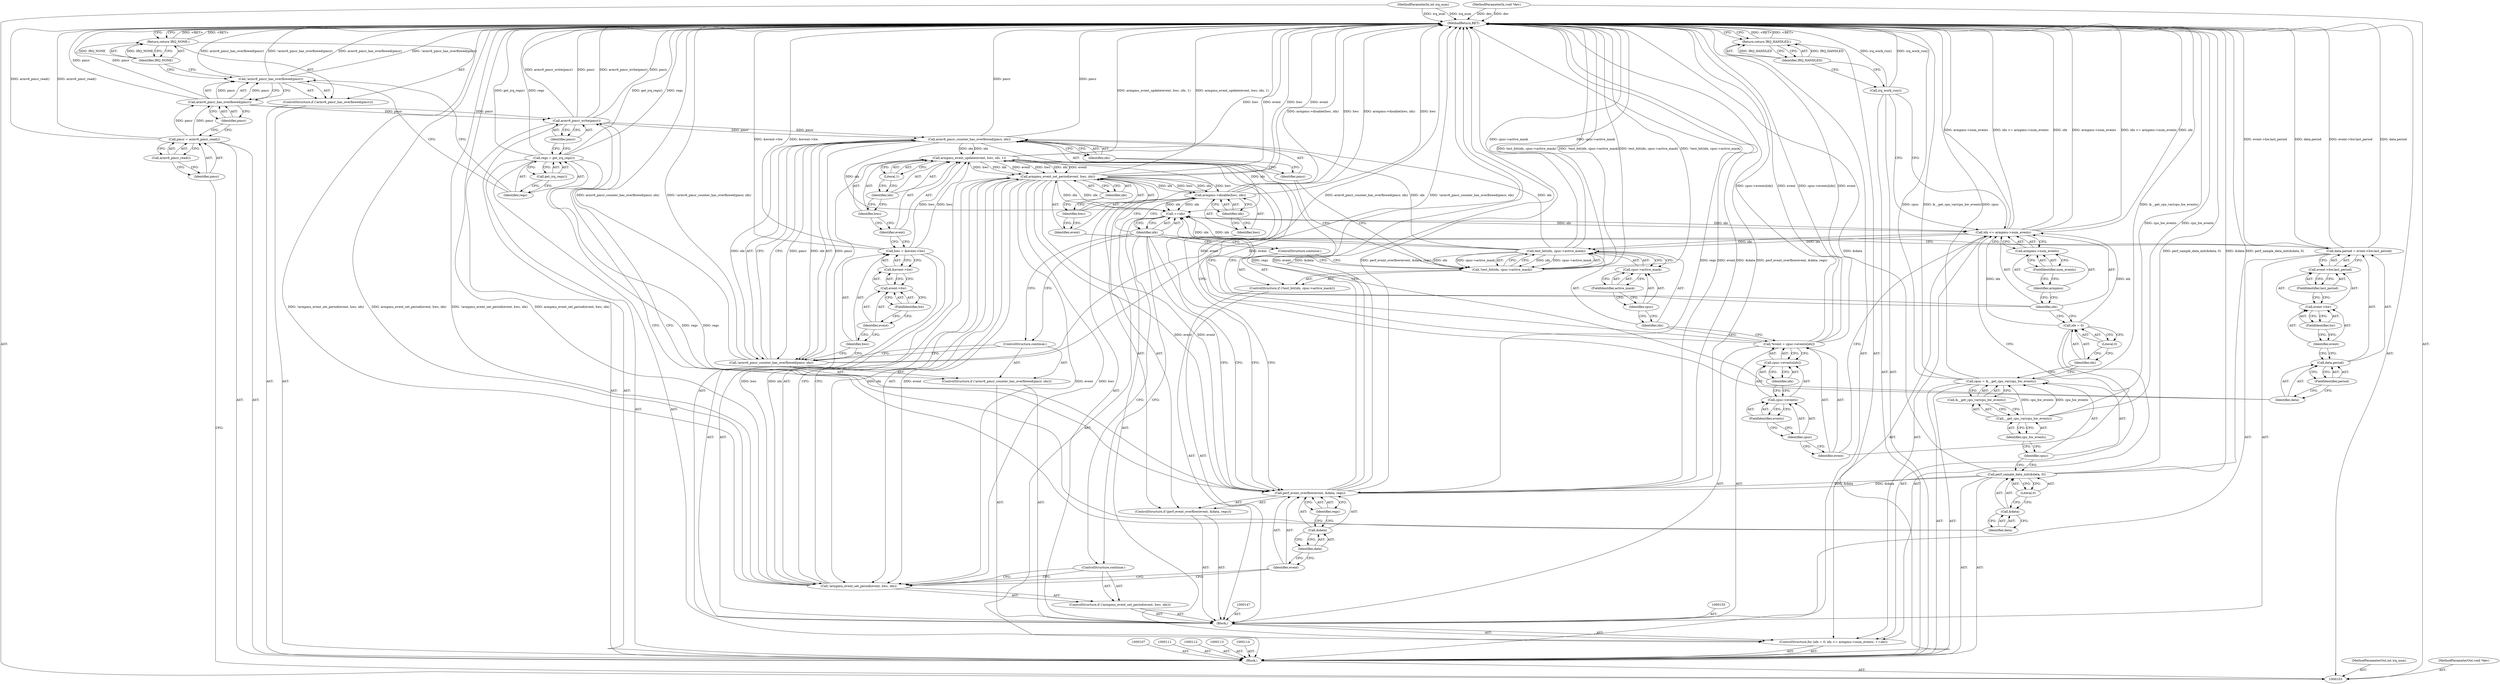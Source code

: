 digraph "0_linux_a8b0ca17b80e92faab46ee7179ba9e99ccb61233_0" {
"1000209" [label="(MethodReturn,RET)"];
"1000104" [label="(MethodParameterIn,int irq_num)"];
"1000318" [label="(MethodParameterOut,int irq_num)"];
"1000115" [label="(ControlStructure,if (!armv6_pmcr_has_overflowed(pmcr)))"];
"1000118" [label="(Identifier,pmcr)"];
"1000116" [label="(Call,!armv6_pmcr_has_overflowed(pmcr))"];
"1000117" [label="(Call,armv6_pmcr_has_overflowed(pmcr))"];
"1000119" [label="(Return,return IRQ_NONE;)"];
"1000120" [label="(Identifier,IRQ_NONE)"];
"1000121" [label="(Call,regs = get_irq_regs())"];
"1000122" [label="(Identifier,regs)"];
"1000123" [label="(Call,get_irq_regs())"];
"1000105" [label="(MethodParameterIn,void *dev)"];
"1000319" [label="(MethodParameterOut,void *dev)"];
"1000124" [label="(Call,armv6_pmcr_write(pmcr))"];
"1000125" [label="(Identifier,pmcr)"];
"1000126" [label="(Call,perf_sample_data_init(&data, 0))"];
"1000127" [label="(Call,&data)"];
"1000128" [label="(Identifier,data)"];
"1000129" [label="(Literal,0)"];
"1000130" [label="(Call,cpuc = &__get_cpu_var(cpu_hw_events))"];
"1000131" [label="(Identifier,cpuc)"];
"1000134" [label="(Identifier,cpu_hw_events)"];
"1000132" [label="(Call,&__get_cpu_var(cpu_hw_events))"];
"1000133" [label="(Call,__get_cpu_var(cpu_hw_events))"];
"1000135" [label="(ControlStructure,for (idx = 0; idx <= armpmu->num_events; ++idx))"];
"1000138" [label="(Literal,0)"];
"1000139" [label="(Call,idx <= armpmu->num_events)"];
"1000140" [label="(Identifier,idx)"];
"1000141" [label="(Call,armpmu->num_events)"];
"1000142" [label="(Identifier,armpmu)"];
"1000143" [label="(FieldIdentifier,num_events)"];
"1000144" [label="(Call,++idx)"];
"1000145" [label="(Identifier,idx)"];
"1000136" [label="(Call,idx = 0)"];
"1000137" [label="(Identifier,idx)"];
"1000148" [label="(Call,*event = cpuc->events[idx])"];
"1000149" [label="(Identifier,event)"];
"1000150" [label="(Call,cpuc->events[idx])"];
"1000151" [label="(Call,cpuc->events)"];
"1000152" [label="(Identifier,cpuc)"];
"1000153" [label="(FieldIdentifier,events)"];
"1000154" [label="(Identifier,idx)"];
"1000146" [label="(Block,)"];
"1000159" [label="(Identifier,idx)"];
"1000156" [label="(ControlStructure,if (!test_bit(idx, cpuc->active_mask)))"];
"1000160" [label="(Call,cpuc->active_mask)"];
"1000161" [label="(Identifier,cpuc)"];
"1000162" [label="(FieldIdentifier,active_mask)"];
"1000157" [label="(Call,!test_bit(idx, cpuc->active_mask))"];
"1000158" [label="(Call,test_bit(idx, cpuc->active_mask))"];
"1000106" [label="(Block,)"];
"1000163" [label="(ControlStructure,continue;)"];
"1000164" [label="(ControlStructure,if (!armv6_pmcr_counter_has_overflowed(pmcr, idx)))"];
"1000167" [label="(Identifier,pmcr)"];
"1000168" [label="(Identifier,idx)"];
"1000165" [label="(Call,!armv6_pmcr_counter_has_overflowed(pmcr, idx))"];
"1000166" [label="(Call,armv6_pmcr_counter_has_overflowed(pmcr, idx))"];
"1000169" [label="(ControlStructure,continue;)"];
"1000175" [label="(FieldIdentifier,hw)"];
"1000170" [label="(Call,hwc = &event->hw)"];
"1000171" [label="(Identifier,hwc)"];
"1000172" [label="(Call,&event->hw)"];
"1000173" [label="(Call,event->hw)"];
"1000174" [label="(Identifier,event)"];
"1000108" [label="(Call,pmcr = armv6_pmcr_read())"];
"1000109" [label="(Identifier,pmcr)"];
"1000110" [label="(Call,armv6_pmcr_read())"];
"1000176" [label="(Call,armpmu_event_update(event, hwc, idx, 1))"];
"1000177" [label="(Identifier,event)"];
"1000178" [label="(Identifier,hwc)"];
"1000179" [label="(Identifier,idx)"];
"1000180" [label="(Literal,1)"];
"1000185" [label="(Call,event->hw.last_period)"];
"1000186" [label="(Call,event->hw)"];
"1000187" [label="(Identifier,event)"];
"1000181" [label="(Call,data.period = event->hw.last_period)"];
"1000182" [label="(Call,data.period)"];
"1000183" [label="(Identifier,data)"];
"1000188" [label="(FieldIdentifier,hw)"];
"1000189" [label="(FieldIdentifier,last_period)"];
"1000184" [label="(FieldIdentifier,period)"];
"1000190" [label="(ControlStructure,if (!armpmu_event_set_period(event, hwc, idx)))"];
"1000193" [label="(Identifier,event)"];
"1000194" [label="(Identifier,hwc)"];
"1000195" [label="(Identifier,idx)"];
"1000191" [label="(Call,!armpmu_event_set_period(event, hwc, idx))"];
"1000192" [label="(Call,armpmu_event_set_period(event, hwc, idx))"];
"1000196" [label="(ControlStructure,continue;)"];
"1000197" [label="(ControlStructure,if (perf_event_overflow(event, &data, regs)))"];
"1000199" [label="(Identifier,event)"];
"1000200" [label="(Call,&data)"];
"1000201" [label="(Identifier,data)"];
"1000202" [label="(Identifier,regs)"];
"1000198" [label="(Call,perf_event_overflow(event, &data, regs))"];
"1000204" [label="(Identifier,hwc)"];
"1000205" [label="(Identifier,idx)"];
"1000203" [label="(Call,armpmu->disable(hwc, idx))"];
"1000206" [label="(Call,irq_work_run())"];
"1000207" [label="(Return,return IRQ_HANDLED;)"];
"1000208" [label="(Identifier,IRQ_HANDLED)"];
"1000209" -> "1000103"  [label="AST: "];
"1000209" -> "1000119"  [label="CFG: "];
"1000209" -> "1000207"  [label="CFG: "];
"1000119" -> "1000209"  [label="DDG: <RET>"];
"1000170" -> "1000209"  [label="DDG: &event->hw"];
"1000181" -> "1000209"  [label="DDG: event->hw.last_period"];
"1000181" -> "1000209"  [label="DDG: data.period"];
"1000104" -> "1000209"  [label="DDG: irq_num"];
"1000105" -> "1000209"  [label="DDG: dev"];
"1000158" -> "1000209"  [label="DDG: cpuc->active_mask"];
"1000126" -> "1000209"  [label="DDG: &data"];
"1000126" -> "1000209"  [label="DDG: perf_sample_data_init(&data, 0)"];
"1000117" -> "1000209"  [label="DDG: pmcr"];
"1000198" -> "1000209"  [label="DDG: event"];
"1000198" -> "1000209"  [label="DDG: &data"];
"1000198" -> "1000209"  [label="DDG: perf_event_overflow(event, &data, regs)"];
"1000198" -> "1000209"  [label="DDG: regs"];
"1000116" -> "1000209"  [label="DDG: armv6_pmcr_has_overflowed(pmcr)"];
"1000116" -> "1000209"  [label="DDG: !armv6_pmcr_has_overflowed(pmcr)"];
"1000124" -> "1000209"  [label="DDG: pmcr"];
"1000124" -> "1000209"  [label="DDG: armv6_pmcr_write(pmcr)"];
"1000192" -> "1000209"  [label="DDG: hwc"];
"1000192" -> "1000209"  [label="DDG: event"];
"1000157" -> "1000209"  [label="DDG: !test_bit(idx, cpuc->active_mask)"];
"1000157" -> "1000209"  [label="DDG: test_bit(idx, cpuc->active_mask)"];
"1000206" -> "1000209"  [label="DDG: irq_work_run()"];
"1000121" -> "1000209"  [label="DDG: get_irq_regs()"];
"1000121" -> "1000209"  [label="DDG: regs"];
"1000130" -> "1000209"  [label="DDG: &__get_cpu_var(cpu_hw_events)"];
"1000130" -> "1000209"  [label="DDG: cpuc"];
"1000139" -> "1000209"  [label="DDG: armpmu->num_events"];
"1000139" -> "1000209"  [label="DDG: idx <= armpmu->num_events"];
"1000139" -> "1000209"  [label="DDG: idx"];
"1000165" -> "1000209"  [label="DDG: armv6_pmcr_counter_has_overflowed(pmcr, idx)"];
"1000165" -> "1000209"  [label="DDG: !armv6_pmcr_counter_has_overflowed(pmcr, idx)"];
"1000166" -> "1000209"  [label="DDG: pmcr"];
"1000133" -> "1000209"  [label="DDG: cpu_hw_events"];
"1000191" -> "1000209"  [label="DDG: !armpmu_event_set_period(event, hwc, idx)"];
"1000191" -> "1000209"  [label="DDG: armpmu_event_set_period(event, hwc, idx)"];
"1000203" -> "1000209"  [label="DDG: armpmu->disable(hwc, idx)"];
"1000203" -> "1000209"  [label="DDG: hwc"];
"1000148" -> "1000209"  [label="DDG: event"];
"1000148" -> "1000209"  [label="DDG: cpuc->events[idx]"];
"1000176" -> "1000209"  [label="DDG: armpmu_event_update(event, hwc, idx, 1)"];
"1000108" -> "1000209"  [label="DDG: armv6_pmcr_read()"];
"1000207" -> "1000209"  [label="DDG: <RET>"];
"1000104" -> "1000103"  [label="AST: "];
"1000104" -> "1000209"  [label="DDG: irq_num"];
"1000318" -> "1000103"  [label="AST: "];
"1000115" -> "1000106"  [label="AST: "];
"1000116" -> "1000115"  [label="AST: "];
"1000119" -> "1000115"  [label="AST: "];
"1000118" -> "1000117"  [label="AST: "];
"1000118" -> "1000108"  [label="CFG: "];
"1000117" -> "1000118"  [label="CFG: "];
"1000116" -> "1000115"  [label="AST: "];
"1000116" -> "1000117"  [label="CFG: "];
"1000117" -> "1000116"  [label="AST: "];
"1000120" -> "1000116"  [label="CFG: "];
"1000122" -> "1000116"  [label="CFG: "];
"1000116" -> "1000209"  [label="DDG: armv6_pmcr_has_overflowed(pmcr)"];
"1000116" -> "1000209"  [label="DDG: !armv6_pmcr_has_overflowed(pmcr)"];
"1000117" -> "1000116"  [label="DDG: pmcr"];
"1000117" -> "1000116"  [label="AST: "];
"1000117" -> "1000118"  [label="CFG: "];
"1000118" -> "1000117"  [label="AST: "];
"1000116" -> "1000117"  [label="CFG: "];
"1000117" -> "1000209"  [label="DDG: pmcr"];
"1000117" -> "1000116"  [label="DDG: pmcr"];
"1000108" -> "1000117"  [label="DDG: pmcr"];
"1000117" -> "1000124"  [label="DDG: pmcr"];
"1000119" -> "1000115"  [label="AST: "];
"1000119" -> "1000120"  [label="CFG: "];
"1000120" -> "1000119"  [label="AST: "];
"1000209" -> "1000119"  [label="CFG: "];
"1000119" -> "1000209"  [label="DDG: <RET>"];
"1000120" -> "1000119"  [label="DDG: IRQ_NONE"];
"1000120" -> "1000119"  [label="AST: "];
"1000120" -> "1000116"  [label="CFG: "];
"1000119" -> "1000120"  [label="CFG: "];
"1000120" -> "1000119"  [label="DDG: IRQ_NONE"];
"1000121" -> "1000106"  [label="AST: "];
"1000121" -> "1000123"  [label="CFG: "];
"1000122" -> "1000121"  [label="AST: "];
"1000123" -> "1000121"  [label="AST: "];
"1000125" -> "1000121"  [label="CFG: "];
"1000121" -> "1000209"  [label="DDG: get_irq_regs()"];
"1000121" -> "1000209"  [label="DDG: regs"];
"1000121" -> "1000198"  [label="DDG: regs"];
"1000122" -> "1000121"  [label="AST: "];
"1000122" -> "1000116"  [label="CFG: "];
"1000123" -> "1000122"  [label="CFG: "];
"1000123" -> "1000121"  [label="AST: "];
"1000123" -> "1000122"  [label="CFG: "];
"1000121" -> "1000123"  [label="CFG: "];
"1000105" -> "1000103"  [label="AST: "];
"1000105" -> "1000209"  [label="DDG: dev"];
"1000319" -> "1000103"  [label="AST: "];
"1000124" -> "1000106"  [label="AST: "];
"1000124" -> "1000125"  [label="CFG: "];
"1000125" -> "1000124"  [label="AST: "];
"1000128" -> "1000124"  [label="CFG: "];
"1000124" -> "1000209"  [label="DDG: pmcr"];
"1000124" -> "1000209"  [label="DDG: armv6_pmcr_write(pmcr)"];
"1000117" -> "1000124"  [label="DDG: pmcr"];
"1000124" -> "1000166"  [label="DDG: pmcr"];
"1000125" -> "1000124"  [label="AST: "];
"1000125" -> "1000121"  [label="CFG: "];
"1000124" -> "1000125"  [label="CFG: "];
"1000126" -> "1000106"  [label="AST: "];
"1000126" -> "1000129"  [label="CFG: "];
"1000127" -> "1000126"  [label="AST: "];
"1000129" -> "1000126"  [label="AST: "];
"1000131" -> "1000126"  [label="CFG: "];
"1000126" -> "1000209"  [label="DDG: &data"];
"1000126" -> "1000209"  [label="DDG: perf_sample_data_init(&data, 0)"];
"1000126" -> "1000198"  [label="DDG: &data"];
"1000127" -> "1000126"  [label="AST: "];
"1000127" -> "1000128"  [label="CFG: "];
"1000128" -> "1000127"  [label="AST: "];
"1000129" -> "1000127"  [label="CFG: "];
"1000128" -> "1000127"  [label="AST: "];
"1000128" -> "1000124"  [label="CFG: "];
"1000127" -> "1000128"  [label="CFG: "];
"1000129" -> "1000126"  [label="AST: "];
"1000129" -> "1000127"  [label="CFG: "];
"1000126" -> "1000129"  [label="CFG: "];
"1000130" -> "1000106"  [label="AST: "];
"1000130" -> "1000132"  [label="CFG: "];
"1000131" -> "1000130"  [label="AST: "];
"1000132" -> "1000130"  [label="AST: "];
"1000137" -> "1000130"  [label="CFG: "];
"1000130" -> "1000209"  [label="DDG: &__get_cpu_var(cpu_hw_events)"];
"1000130" -> "1000209"  [label="DDG: cpuc"];
"1000133" -> "1000130"  [label="DDG: cpu_hw_events"];
"1000131" -> "1000130"  [label="AST: "];
"1000131" -> "1000126"  [label="CFG: "];
"1000134" -> "1000131"  [label="CFG: "];
"1000134" -> "1000133"  [label="AST: "];
"1000134" -> "1000131"  [label="CFG: "];
"1000133" -> "1000134"  [label="CFG: "];
"1000132" -> "1000130"  [label="AST: "];
"1000132" -> "1000133"  [label="CFG: "];
"1000133" -> "1000132"  [label="AST: "];
"1000130" -> "1000132"  [label="CFG: "];
"1000133" -> "1000132"  [label="AST: "];
"1000133" -> "1000134"  [label="CFG: "];
"1000134" -> "1000133"  [label="AST: "];
"1000132" -> "1000133"  [label="CFG: "];
"1000133" -> "1000209"  [label="DDG: cpu_hw_events"];
"1000133" -> "1000130"  [label="DDG: cpu_hw_events"];
"1000135" -> "1000106"  [label="AST: "];
"1000136" -> "1000135"  [label="AST: "];
"1000139" -> "1000135"  [label="AST: "];
"1000144" -> "1000135"  [label="AST: "];
"1000146" -> "1000135"  [label="AST: "];
"1000138" -> "1000136"  [label="AST: "];
"1000138" -> "1000137"  [label="CFG: "];
"1000136" -> "1000138"  [label="CFG: "];
"1000139" -> "1000135"  [label="AST: "];
"1000139" -> "1000141"  [label="CFG: "];
"1000140" -> "1000139"  [label="AST: "];
"1000141" -> "1000139"  [label="AST: "];
"1000149" -> "1000139"  [label="CFG: "];
"1000206" -> "1000139"  [label="CFG: "];
"1000139" -> "1000209"  [label="DDG: armpmu->num_events"];
"1000139" -> "1000209"  [label="DDG: idx <= armpmu->num_events"];
"1000139" -> "1000209"  [label="DDG: idx"];
"1000144" -> "1000139"  [label="DDG: idx"];
"1000136" -> "1000139"  [label="DDG: idx"];
"1000139" -> "1000158"  [label="DDG: idx"];
"1000140" -> "1000139"  [label="AST: "];
"1000140" -> "1000136"  [label="CFG: "];
"1000140" -> "1000144"  [label="CFG: "];
"1000142" -> "1000140"  [label="CFG: "];
"1000141" -> "1000139"  [label="AST: "];
"1000141" -> "1000143"  [label="CFG: "];
"1000142" -> "1000141"  [label="AST: "];
"1000143" -> "1000141"  [label="AST: "];
"1000139" -> "1000141"  [label="CFG: "];
"1000142" -> "1000141"  [label="AST: "];
"1000142" -> "1000140"  [label="CFG: "];
"1000143" -> "1000142"  [label="CFG: "];
"1000143" -> "1000141"  [label="AST: "];
"1000143" -> "1000142"  [label="CFG: "];
"1000141" -> "1000143"  [label="CFG: "];
"1000144" -> "1000135"  [label="AST: "];
"1000144" -> "1000145"  [label="CFG: "];
"1000145" -> "1000144"  [label="AST: "];
"1000140" -> "1000144"  [label="CFG: "];
"1000144" -> "1000139"  [label="DDG: idx"];
"1000158" -> "1000144"  [label="DDG: idx"];
"1000166" -> "1000144"  [label="DDG: idx"];
"1000192" -> "1000144"  [label="DDG: idx"];
"1000203" -> "1000144"  [label="DDG: idx"];
"1000145" -> "1000144"  [label="AST: "];
"1000145" -> "1000163"  [label="CFG: "];
"1000145" -> "1000169"  [label="CFG: "];
"1000145" -> "1000196"  [label="CFG: "];
"1000145" -> "1000203"  [label="CFG: "];
"1000145" -> "1000198"  [label="CFG: "];
"1000144" -> "1000145"  [label="CFG: "];
"1000136" -> "1000135"  [label="AST: "];
"1000136" -> "1000138"  [label="CFG: "];
"1000137" -> "1000136"  [label="AST: "];
"1000138" -> "1000136"  [label="AST: "];
"1000140" -> "1000136"  [label="CFG: "];
"1000136" -> "1000139"  [label="DDG: idx"];
"1000137" -> "1000136"  [label="AST: "];
"1000137" -> "1000130"  [label="CFG: "];
"1000138" -> "1000137"  [label="CFG: "];
"1000148" -> "1000146"  [label="AST: "];
"1000148" -> "1000150"  [label="CFG: "];
"1000149" -> "1000148"  [label="AST: "];
"1000150" -> "1000148"  [label="AST: "];
"1000159" -> "1000148"  [label="CFG: "];
"1000148" -> "1000209"  [label="DDG: event"];
"1000148" -> "1000209"  [label="DDG: cpuc->events[idx]"];
"1000148" -> "1000176"  [label="DDG: event"];
"1000149" -> "1000148"  [label="AST: "];
"1000149" -> "1000139"  [label="CFG: "];
"1000152" -> "1000149"  [label="CFG: "];
"1000150" -> "1000148"  [label="AST: "];
"1000150" -> "1000154"  [label="CFG: "];
"1000151" -> "1000150"  [label="AST: "];
"1000154" -> "1000150"  [label="AST: "];
"1000148" -> "1000150"  [label="CFG: "];
"1000151" -> "1000150"  [label="AST: "];
"1000151" -> "1000153"  [label="CFG: "];
"1000152" -> "1000151"  [label="AST: "];
"1000153" -> "1000151"  [label="AST: "];
"1000154" -> "1000151"  [label="CFG: "];
"1000152" -> "1000151"  [label="AST: "];
"1000152" -> "1000149"  [label="CFG: "];
"1000153" -> "1000152"  [label="CFG: "];
"1000153" -> "1000151"  [label="AST: "];
"1000153" -> "1000152"  [label="CFG: "];
"1000151" -> "1000153"  [label="CFG: "];
"1000154" -> "1000150"  [label="AST: "];
"1000154" -> "1000151"  [label="CFG: "];
"1000150" -> "1000154"  [label="CFG: "];
"1000146" -> "1000135"  [label="AST: "];
"1000147" -> "1000146"  [label="AST: "];
"1000148" -> "1000146"  [label="AST: "];
"1000155" -> "1000146"  [label="AST: "];
"1000156" -> "1000146"  [label="AST: "];
"1000164" -> "1000146"  [label="AST: "];
"1000170" -> "1000146"  [label="AST: "];
"1000176" -> "1000146"  [label="AST: "];
"1000181" -> "1000146"  [label="AST: "];
"1000190" -> "1000146"  [label="AST: "];
"1000197" -> "1000146"  [label="AST: "];
"1000159" -> "1000158"  [label="AST: "];
"1000159" -> "1000148"  [label="CFG: "];
"1000161" -> "1000159"  [label="CFG: "];
"1000156" -> "1000146"  [label="AST: "];
"1000157" -> "1000156"  [label="AST: "];
"1000163" -> "1000156"  [label="AST: "];
"1000160" -> "1000158"  [label="AST: "];
"1000160" -> "1000162"  [label="CFG: "];
"1000161" -> "1000160"  [label="AST: "];
"1000162" -> "1000160"  [label="AST: "];
"1000158" -> "1000160"  [label="CFG: "];
"1000161" -> "1000160"  [label="AST: "];
"1000161" -> "1000159"  [label="CFG: "];
"1000162" -> "1000161"  [label="CFG: "];
"1000162" -> "1000160"  [label="AST: "];
"1000162" -> "1000161"  [label="CFG: "];
"1000160" -> "1000162"  [label="CFG: "];
"1000157" -> "1000156"  [label="AST: "];
"1000157" -> "1000158"  [label="CFG: "];
"1000158" -> "1000157"  [label="AST: "];
"1000163" -> "1000157"  [label="CFG: "];
"1000167" -> "1000157"  [label="CFG: "];
"1000157" -> "1000209"  [label="DDG: !test_bit(idx, cpuc->active_mask)"];
"1000157" -> "1000209"  [label="DDG: test_bit(idx, cpuc->active_mask)"];
"1000158" -> "1000157"  [label="DDG: idx"];
"1000158" -> "1000157"  [label="DDG: cpuc->active_mask"];
"1000158" -> "1000157"  [label="AST: "];
"1000158" -> "1000160"  [label="CFG: "];
"1000159" -> "1000158"  [label="AST: "];
"1000160" -> "1000158"  [label="AST: "];
"1000157" -> "1000158"  [label="CFG: "];
"1000158" -> "1000209"  [label="DDG: cpuc->active_mask"];
"1000158" -> "1000144"  [label="DDG: idx"];
"1000158" -> "1000157"  [label="DDG: idx"];
"1000158" -> "1000157"  [label="DDG: cpuc->active_mask"];
"1000139" -> "1000158"  [label="DDG: idx"];
"1000158" -> "1000166"  [label="DDG: idx"];
"1000106" -> "1000103"  [label="AST: "];
"1000107" -> "1000106"  [label="AST: "];
"1000108" -> "1000106"  [label="AST: "];
"1000111" -> "1000106"  [label="AST: "];
"1000112" -> "1000106"  [label="AST: "];
"1000113" -> "1000106"  [label="AST: "];
"1000114" -> "1000106"  [label="AST: "];
"1000115" -> "1000106"  [label="AST: "];
"1000121" -> "1000106"  [label="AST: "];
"1000124" -> "1000106"  [label="AST: "];
"1000126" -> "1000106"  [label="AST: "];
"1000130" -> "1000106"  [label="AST: "];
"1000135" -> "1000106"  [label="AST: "];
"1000206" -> "1000106"  [label="AST: "];
"1000207" -> "1000106"  [label="AST: "];
"1000163" -> "1000156"  [label="AST: "];
"1000163" -> "1000157"  [label="CFG: "];
"1000145" -> "1000163"  [label="CFG: "];
"1000164" -> "1000146"  [label="AST: "];
"1000165" -> "1000164"  [label="AST: "];
"1000169" -> "1000164"  [label="AST: "];
"1000167" -> "1000166"  [label="AST: "];
"1000167" -> "1000157"  [label="CFG: "];
"1000168" -> "1000167"  [label="CFG: "];
"1000168" -> "1000166"  [label="AST: "];
"1000168" -> "1000167"  [label="CFG: "];
"1000166" -> "1000168"  [label="CFG: "];
"1000165" -> "1000164"  [label="AST: "];
"1000165" -> "1000166"  [label="CFG: "];
"1000166" -> "1000165"  [label="AST: "];
"1000169" -> "1000165"  [label="CFG: "];
"1000171" -> "1000165"  [label="CFG: "];
"1000165" -> "1000209"  [label="DDG: armv6_pmcr_counter_has_overflowed(pmcr, idx)"];
"1000165" -> "1000209"  [label="DDG: !armv6_pmcr_counter_has_overflowed(pmcr, idx)"];
"1000166" -> "1000165"  [label="DDG: pmcr"];
"1000166" -> "1000165"  [label="DDG: idx"];
"1000166" -> "1000165"  [label="AST: "];
"1000166" -> "1000168"  [label="CFG: "];
"1000167" -> "1000166"  [label="AST: "];
"1000168" -> "1000166"  [label="AST: "];
"1000165" -> "1000166"  [label="CFG: "];
"1000166" -> "1000209"  [label="DDG: pmcr"];
"1000166" -> "1000144"  [label="DDG: idx"];
"1000166" -> "1000165"  [label="DDG: pmcr"];
"1000166" -> "1000165"  [label="DDG: idx"];
"1000124" -> "1000166"  [label="DDG: pmcr"];
"1000158" -> "1000166"  [label="DDG: idx"];
"1000166" -> "1000176"  [label="DDG: idx"];
"1000169" -> "1000164"  [label="AST: "];
"1000169" -> "1000165"  [label="CFG: "];
"1000145" -> "1000169"  [label="CFG: "];
"1000175" -> "1000173"  [label="AST: "];
"1000175" -> "1000174"  [label="CFG: "];
"1000173" -> "1000175"  [label="CFG: "];
"1000170" -> "1000146"  [label="AST: "];
"1000170" -> "1000172"  [label="CFG: "];
"1000171" -> "1000170"  [label="AST: "];
"1000172" -> "1000170"  [label="AST: "];
"1000177" -> "1000170"  [label="CFG: "];
"1000170" -> "1000209"  [label="DDG: &event->hw"];
"1000170" -> "1000176"  [label="DDG: hwc"];
"1000171" -> "1000170"  [label="AST: "];
"1000171" -> "1000165"  [label="CFG: "];
"1000174" -> "1000171"  [label="CFG: "];
"1000172" -> "1000170"  [label="AST: "];
"1000172" -> "1000173"  [label="CFG: "];
"1000173" -> "1000172"  [label="AST: "];
"1000170" -> "1000172"  [label="CFG: "];
"1000173" -> "1000172"  [label="AST: "];
"1000173" -> "1000175"  [label="CFG: "];
"1000174" -> "1000173"  [label="AST: "];
"1000175" -> "1000173"  [label="AST: "];
"1000172" -> "1000173"  [label="CFG: "];
"1000174" -> "1000173"  [label="AST: "];
"1000174" -> "1000171"  [label="CFG: "];
"1000175" -> "1000174"  [label="CFG: "];
"1000108" -> "1000106"  [label="AST: "];
"1000108" -> "1000110"  [label="CFG: "];
"1000109" -> "1000108"  [label="AST: "];
"1000110" -> "1000108"  [label="AST: "];
"1000118" -> "1000108"  [label="CFG: "];
"1000108" -> "1000209"  [label="DDG: armv6_pmcr_read()"];
"1000108" -> "1000117"  [label="DDG: pmcr"];
"1000109" -> "1000108"  [label="AST: "];
"1000109" -> "1000103"  [label="CFG: "];
"1000110" -> "1000109"  [label="CFG: "];
"1000110" -> "1000108"  [label="AST: "];
"1000110" -> "1000109"  [label="CFG: "];
"1000108" -> "1000110"  [label="CFG: "];
"1000176" -> "1000146"  [label="AST: "];
"1000176" -> "1000180"  [label="CFG: "];
"1000177" -> "1000176"  [label="AST: "];
"1000178" -> "1000176"  [label="AST: "];
"1000179" -> "1000176"  [label="AST: "];
"1000180" -> "1000176"  [label="AST: "];
"1000183" -> "1000176"  [label="CFG: "];
"1000176" -> "1000209"  [label="DDG: armpmu_event_update(event, hwc, idx, 1)"];
"1000148" -> "1000176"  [label="DDG: event"];
"1000170" -> "1000176"  [label="DDG: hwc"];
"1000166" -> "1000176"  [label="DDG: idx"];
"1000176" -> "1000192"  [label="DDG: event"];
"1000176" -> "1000192"  [label="DDG: hwc"];
"1000176" -> "1000192"  [label="DDG: idx"];
"1000177" -> "1000176"  [label="AST: "];
"1000177" -> "1000170"  [label="CFG: "];
"1000178" -> "1000177"  [label="CFG: "];
"1000178" -> "1000176"  [label="AST: "];
"1000178" -> "1000177"  [label="CFG: "];
"1000179" -> "1000178"  [label="CFG: "];
"1000179" -> "1000176"  [label="AST: "];
"1000179" -> "1000178"  [label="CFG: "];
"1000180" -> "1000179"  [label="CFG: "];
"1000180" -> "1000176"  [label="AST: "];
"1000180" -> "1000179"  [label="CFG: "];
"1000176" -> "1000180"  [label="CFG: "];
"1000185" -> "1000181"  [label="AST: "];
"1000185" -> "1000189"  [label="CFG: "];
"1000186" -> "1000185"  [label="AST: "];
"1000189" -> "1000185"  [label="AST: "];
"1000181" -> "1000185"  [label="CFG: "];
"1000186" -> "1000185"  [label="AST: "];
"1000186" -> "1000188"  [label="CFG: "];
"1000187" -> "1000186"  [label="AST: "];
"1000188" -> "1000186"  [label="AST: "];
"1000189" -> "1000186"  [label="CFG: "];
"1000187" -> "1000186"  [label="AST: "];
"1000187" -> "1000182"  [label="CFG: "];
"1000188" -> "1000187"  [label="CFG: "];
"1000181" -> "1000146"  [label="AST: "];
"1000181" -> "1000185"  [label="CFG: "];
"1000182" -> "1000181"  [label="AST: "];
"1000185" -> "1000181"  [label="AST: "];
"1000193" -> "1000181"  [label="CFG: "];
"1000181" -> "1000209"  [label="DDG: event->hw.last_period"];
"1000181" -> "1000209"  [label="DDG: data.period"];
"1000182" -> "1000181"  [label="AST: "];
"1000182" -> "1000184"  [label="CFG: "];
"1000183" -> "1000182"  [label="AST: "];
"1000184" -> "1000182"  [label="AST: "];
"1000187" -> "1000182"  [label="CFG: "];
"1000183" -> "1000182"  [label="AST: "];
"1000183" -> "1000176"  [label="CFG: "];
"1000184" -> "1000183"  [label="CFG: "];
"1000188" -> "1000186"  [label="AST: "];
"1000188" -> "1000187"  [label="CFG: "];
"1000186" -> "1000188"  [label="CFG: "];
"1000189" -> "1000185"  [label="AST: "];
"1000189" -> "1000186"  [label="CFG: "];
"1000185" -> "1000189"  [label="CFG: "];
"1000184" -> "1000182"  [label="AST: "];
"1000184" -> "1000183"  [label="CFG: "];
"1000182" -> "1000184"  [label="CFG: "];
"1000190" -> "1000146"  [label="AST: "];
"1000191" -> "1000190"  [label="AST: "];
"1000196" -> "1000190"  [label="AST: "];
"1000193" -> "1000192"  [label="AST: "];
"1000193" -> "1000181"  [label="CFG: "];
"1000194" -> "1000193"  [label="CFG: "];
"1000194" -> "1000192"  [label="AST: "];
"1000194" -> "1000193"  [label="CFG: "];
"1000195" -> "1000194"  [label="CFG: "];
"1000195" -> "1000192"  [label="AST: "];
"1000195" -> "1000194"  [label="CFG: "];
"1000192" -> "1000195"  [label="CFG: "];
"1000191" -> "1000190"  [label="AST: "];
"1000191" -> "1000192"  [label="CFG: "];
"1000192" -> "1000191"  [label="AST: "];
"1000196" -> "1000191"  [label="CFG: "];
"1000199" -> "1000191"  [label="CFG: "];
"1000191" -> "1000209"  [label="DDG: !armpmu_event_set_period(event, hwc, idx)"];
"1000191" -> "1000209"  [label="DDG: armpmu_event_set_period(event, hwc, idx)"];
"1000192" -> "1000191"  [label="DDG: event"];
"1000192" -> "1000191"  [label="DDG: hwc"];
"1000192" -> "1000191"  [label="DDG: idx"];
"1000192" -> "1000191"  [label="AST: "];
"1000192" -> "1000195"  [label="CFG: "];
"1000193" -> "1000192"  [label="AST: "];
"1000194" -> "1000192"  [label="AST: "];
"1000195" -> "1000192"  [label="AST: "];
"1000191" -> "1000192"  [label="CFG: "];
"1000192" -> "1000209"  [label="DDG: hwc"];
"1000192" -> "1000209"  [label="DDG: event"];
"1000192" -> "1000144"  [label="DDG: idx"];
"1000192" -> "1000191"  [label="DDG: event"];
"1000192" -> "1000191"  [label="DDG: hwc"];
"1000192" -> "1000191"  [label="DDG: idx"];
"1000176" -> "1000192"  [label="DDG: event"];
"1000176" -> "1000192"  [label="DDG: hwc"];
"1000176" -> "1000192"  [label="DDG: idx"];
"1000192" -> "1000198"  [label="DDG: event"];
"1000192" -> "1000203"  [label="DDG: hwc"];
"1000192" -> "1000203"  [label="DDG: idx"];
"1000196" -> "1000190"  [label="AST: "];
"1000196" -> "1000191"  [label="CFG: "];
"1000145" -> "1000196"  [label="CFG: "];
"1000197" -> "1000146"  [label="AST: "];
"1000198" -> "1000197"  [label="AST: "];
"1000203" -> "1000197"  [label="AST: "];
"1000199" -> "1000198"  [label="AST: "];
"1000199" -> "1000191"  [label="CFG: "];
"1000201" -> "1000199"  [label="CFG: "];
"1000200" -> "1000198"  [label="AST: "];
"1000200" -> "1000201"  [label="CFG: "];
"1000201" -> "1000200"  [label="AST: "];
"1000202" -> "1000200"  [label="CFG: "];
"1000201" -> "1000200"  [label="AST: "];
"1000201" -> "1000199"  [label="CFG: "];
"1000200" -> "1000201"  [label="CFG: "];
"1000202" -> "1000198"  [label="AST: "];
"1000202" -> "1000200"  [label="CFG: "];
"1000198" -> "1000202"  [label="CFG: "];
"1000198" -> "1000197"  [label="AST: "];
"1000198" -> "1000202"  [label="CFG: "];
"1000199" -> "1000198"  [label="AST: "];
"1000200" -> "1000198"  [label="AST: "];
"1000202" -> "1000198"  [label="AST: "];
"1000204" -> "1000198"  [label="CFG: "];
"1000145" -> "1000198"  [label="CFG: "];
"1000198" -> "1000209"  [label="DDG: event"];
"1000198" -> "1000209"  [label="DDG: &data"];
"1000198" -> "1000209"  [label="DDG: perf_event_overflow(event, &data, regs)"];
"1000198" -> "1000209"  [label="DDG: regs"];
"1000192" -> "1000198"  [label="DDG: event"];
"1000126" -> "1000198"  [label="DDG: &data"];
"1000121" -> "1000198"  [label="DDG: regs"];
"1000204" -> "1000203"  [label="AST: "];
"1000204" -> "1000198"  [label="CFG: "];
"1000205" -> "1000204"  [label="CFG: "];
"1000205" -> "1000203"  [label="AST: "];
"1000205" -> "1000204"  [label="CFG: "];
"1000203" -> "1000205"  [label="CFG: "];
"1000203" -> "1000197"  [label="AST: "];
"1000203" -> "1000205"  [label="CFG: "];
"1000204" -> "1000203"  [label="AST: "];
"1000205" -> "1000203"  [label="AST: "];
"1000145" -> "1000203"  [label="CFG: "];
"1000203" -> "1000209"  [label="DDG: armpmu->disable(hwc, idx)"];
"1000203" -> "1000209"  [label="DDG: hwc"];
"1000203" -> "1000144"  [label="DDG: idx"];
"1000192" -> "1000203"  [label="DDG: hwc"];
"1000192" -> "1000203"  [label="DDG: idx"];
"1000206" -> "1000106"  [label="AST: "];
"1000206" -> "1000139"  [label="CFG: "];
"1000208" -> "1000206"  [label="CFG: "];
"1000206" -> "1000209"  [label="DDG: irq_work_run()"];
"1000207" -> "1000106"  [label="AST: "];
"1000207" -> "1000208"  [label="CFG: "];
"1000208" -> "1000207"  [label="AST: "];
"1000209" -> "1000207"  [label="CFG: "];
"1000207" -> "1000209"  [label="DDG: <RET>"];
"1000208" -> "1000207"  [label="DDG: IRQ_HANDLED"];
"1000208" -> "1000207"  [label="AST: "];
"1000208" -> "1000206"  [label="CFG: "];
"1000207" -> "1000208"  [label="CFG: "];
"1000208" -> "1000207"  [label="DDG: IRQ_HANDLED"];
}
